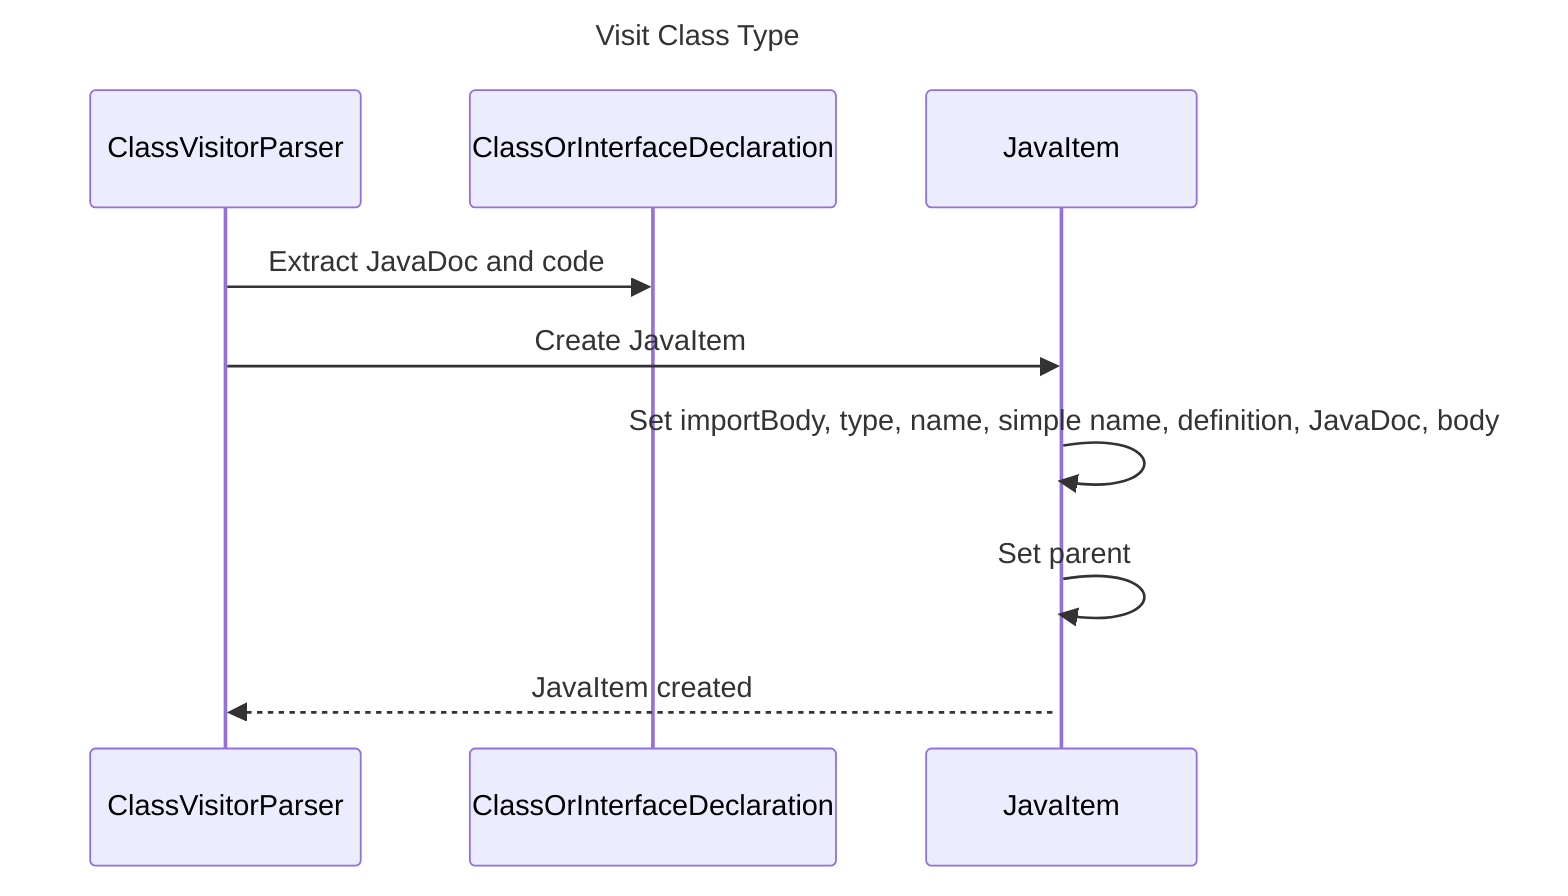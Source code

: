 ---
title: Visit Class Type
---

sequenceDiagram
    participant ClassVisitorParser
    participant ClassOrInterfaceDeclaration
    participant JavaItem

    ClassVisitorParser->>ClassOrInterfaceDeclaration: Extract JavaDoc and code
    ClassVisitorParser->>JavaItem: Create JavaItem
    JavaItem->>JavaItem: Set importBody, type, name, simple name, definition, JavaDoc, body
    JavaItem->>+JavaItem: Set parent
    JavaItem-->>ClassVisitorParser: JavaItem created
